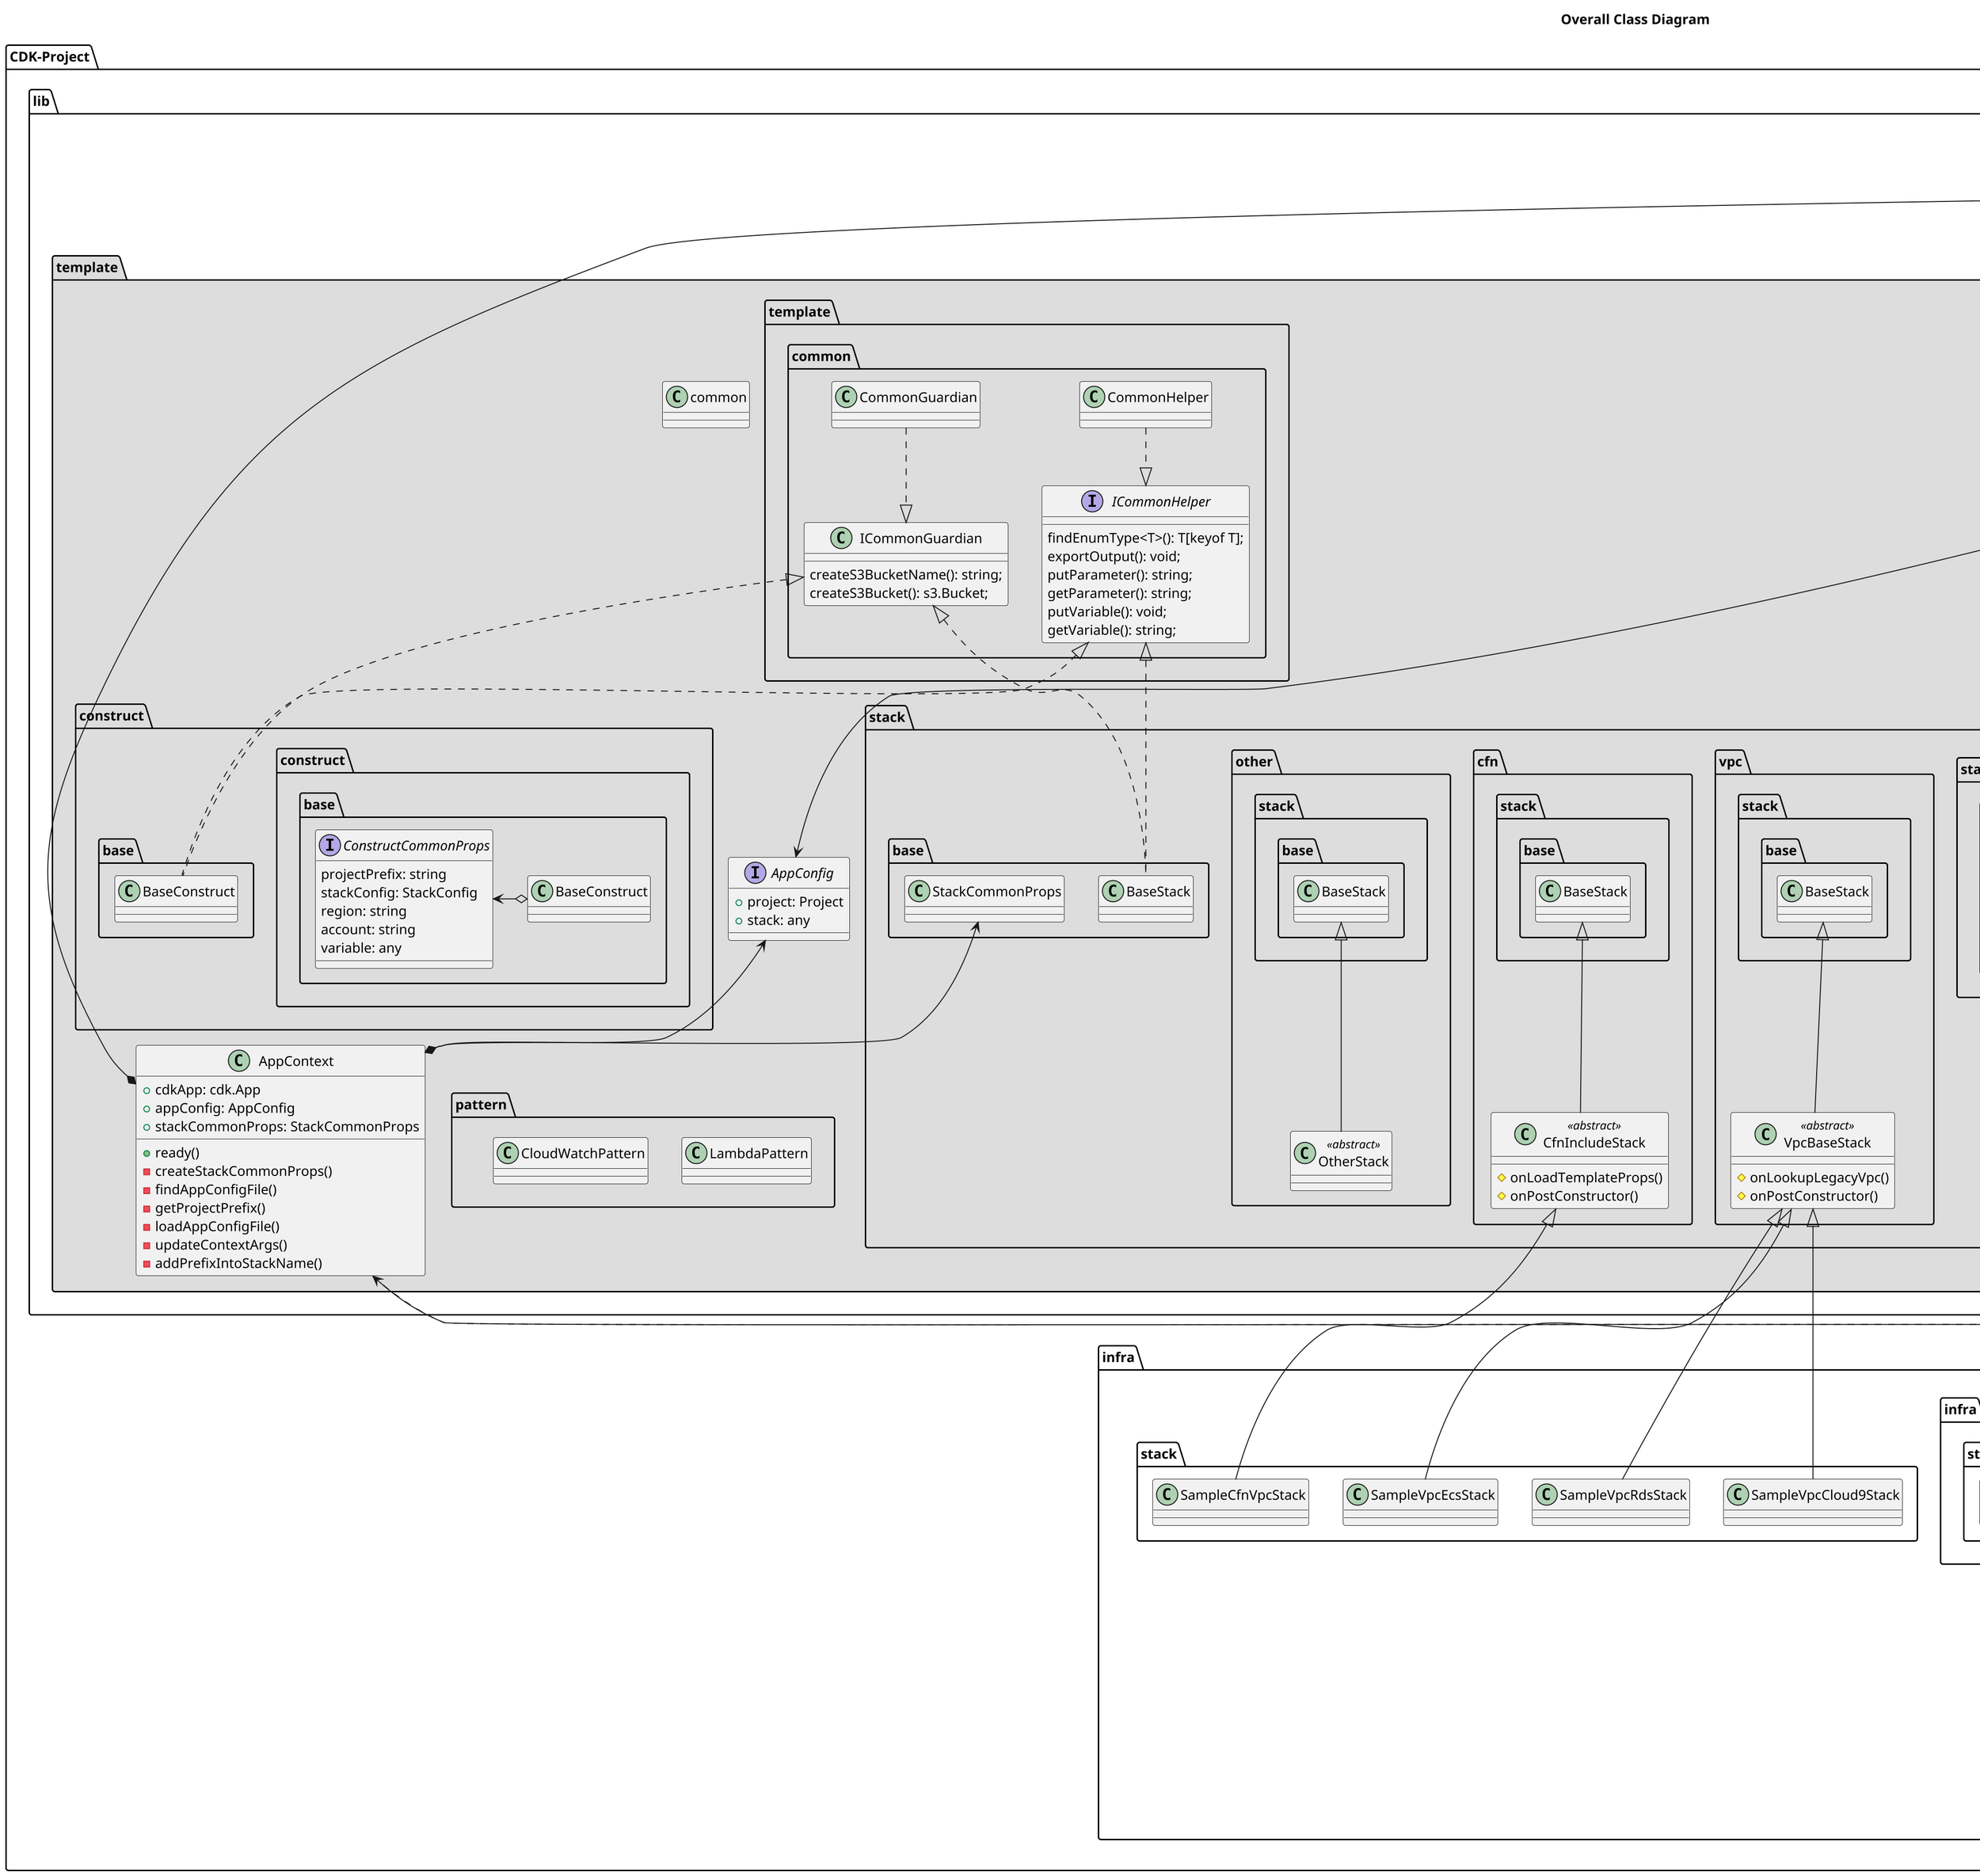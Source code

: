 @startuml ClassDiagram01

scale 2
title Overall Class Diagram


package CDK-Project {

    ' ----------CDK Core Layer----------------'
    namespace cdk {
        class Stack {}
        class StackProps {}
        class Construct {}
        class App {}
    }
    
    ' ----------Lib Template Layer----------------'
    package lib {
        package template #DDDDDD {
            interface AppConfig {
                +project: Project
                +stack: any
            }

            class AppContext {
                +cdkApp: cdk.App
                +appConfig: AppConfig
                +stackCommonProps: StackCommonProps
                +ready()
                -createStackCommonProps()
                -findAppConfigFile()
                -getProjectPrefix()
                -loadAppConfigFile()
                -updateContextArgs()
                -addPrefixIntoStackName()
            }

            namespace template.common {
                interface ICommonHelper {
                    findEnumType<T>(): T[keyof T];
                    exportOutput(): void;
                    putParameter(): string;
                    getParameter(): string;
                    putVariable(): void;
                    getVariable(): string;
                }
                class CommonHelper {

                }

                CommonHelper ..|> ICommonHelper
                
                interface ICommonGuardian {
                    createS3BucketName(): string;
                    createS3Bucket(): s3.Bucket;
                }
                class ICommonGuardian {

                }

                CommonGuardian ..|> ICommonGuardian
            }

            package construct {
                namespace construct.base {
                    interface ConstructCommonProps {
                        projectPrefix: string
                        stackConfig: StackConfig
                        region: string
                        account: string
                        variable: any
                    }
                    class BaseConstruct {
                    }
                    BaseConstruct o-left-> ConstructCommonProps
                }
            }

            package stack {
                namespace stack.base {
                    interface StackCommonProps {
                        projectPrefix: string
                        appConfig: AppConfig
                        appConfigPath: string
                        variable: any
                    }
                    class BaseStack {
                    }
                    BaseStack o-right-> StackCommonProps
                }
                package vpc {
                    class VpcBaseStack <<abstract>> {
                        #onLookupLegacyVpc()
                        #onPostConstructor()
                    }
                    stack.base.BaseStack <|-- VpcBaseStack
                }
                package cfn {
                    class CfnIncludeStack <<abstract>> {
                        #onLoadTemplateProps() 
                        #onPostConstructor()
                    }
                    stack.base.BaseStack <|-- CfnIncludeStack
                }
                package other {
                    class OtherStack <<abstract>> {

                    }
                    stack.base.BaseStack <|-- OtherStack
                }

            }
            
            stack.base.BaseStack .up.|> template.common.ICommonHelper
            construct.base.BaseConstruct .up.|> template.common.ICommonHelper
            stack.base.BaseStack .up.|> template.common.ICommonGuardian
            construct.base.BaseConstruct .up.|> template.common.ICommonGuardian
            
            namespace pattern {
                class LambdaPattern {
                }
                class CloudWatchPattern {
                }
            }
            pattern -right[hidden]-> AppContext
            AppConfig <--* AppContext
            stack.base.StackCommonProps <--* AppContext
        }
    template.common -up[hidden]-> cdk.App
    AppContext *-up-> cdk.App
    stack.base.BaseStack -up-|> cdk.Stack
    stack.base.StackCommonProps -up-|> cdk.StackProps
    cdk.Construct <|-down- construct.base.BaseConstruct
    stack.base.StackCommonProps --> AppConfig
    }

    '----------App Infra Layer----------------'
    package infra {
        namespace infra.stack {
            class SampleCfnVpcStack {
                
            }
            class SampleVpcRdsStack {

            }
            class SampleVpcEcsStack {

            }
            class SampleVpcCloud9Stack {

            }
        }

        file app_config_demo.json {
        }
        file app_main.ts <<entry-point>> {
        }
        
        infra.stack.SampleCfnVpcStack --* app_main.ts 
        infra.stack.SampleVpcRdsStack --* app_main.ts
        infra.stack.SampleVpcEcsStack --* app_main.ts
        infra.stack.SampleVpcCloud9Stack --* app_main.ts
         AppContext ..> app_config_demo.json
         app_main.ts *-up-> AppContext
         app_main.ts .down[hidden].> app_config_demo.json
    }

    AppContext -down[hidden]-> infra
    CfnIncludeStack <|-- infra.stack.SampleCfnVpcStack
    VpcBaseStack <|-- infra.stack.SampleVpcRdsStack
    VpcBaseStack <|-- infra.stack.SampleVpcEcsStack
    VpcBaseStack <|-- infra.stack.SampleVpcCloud9Stack
}

@enduml